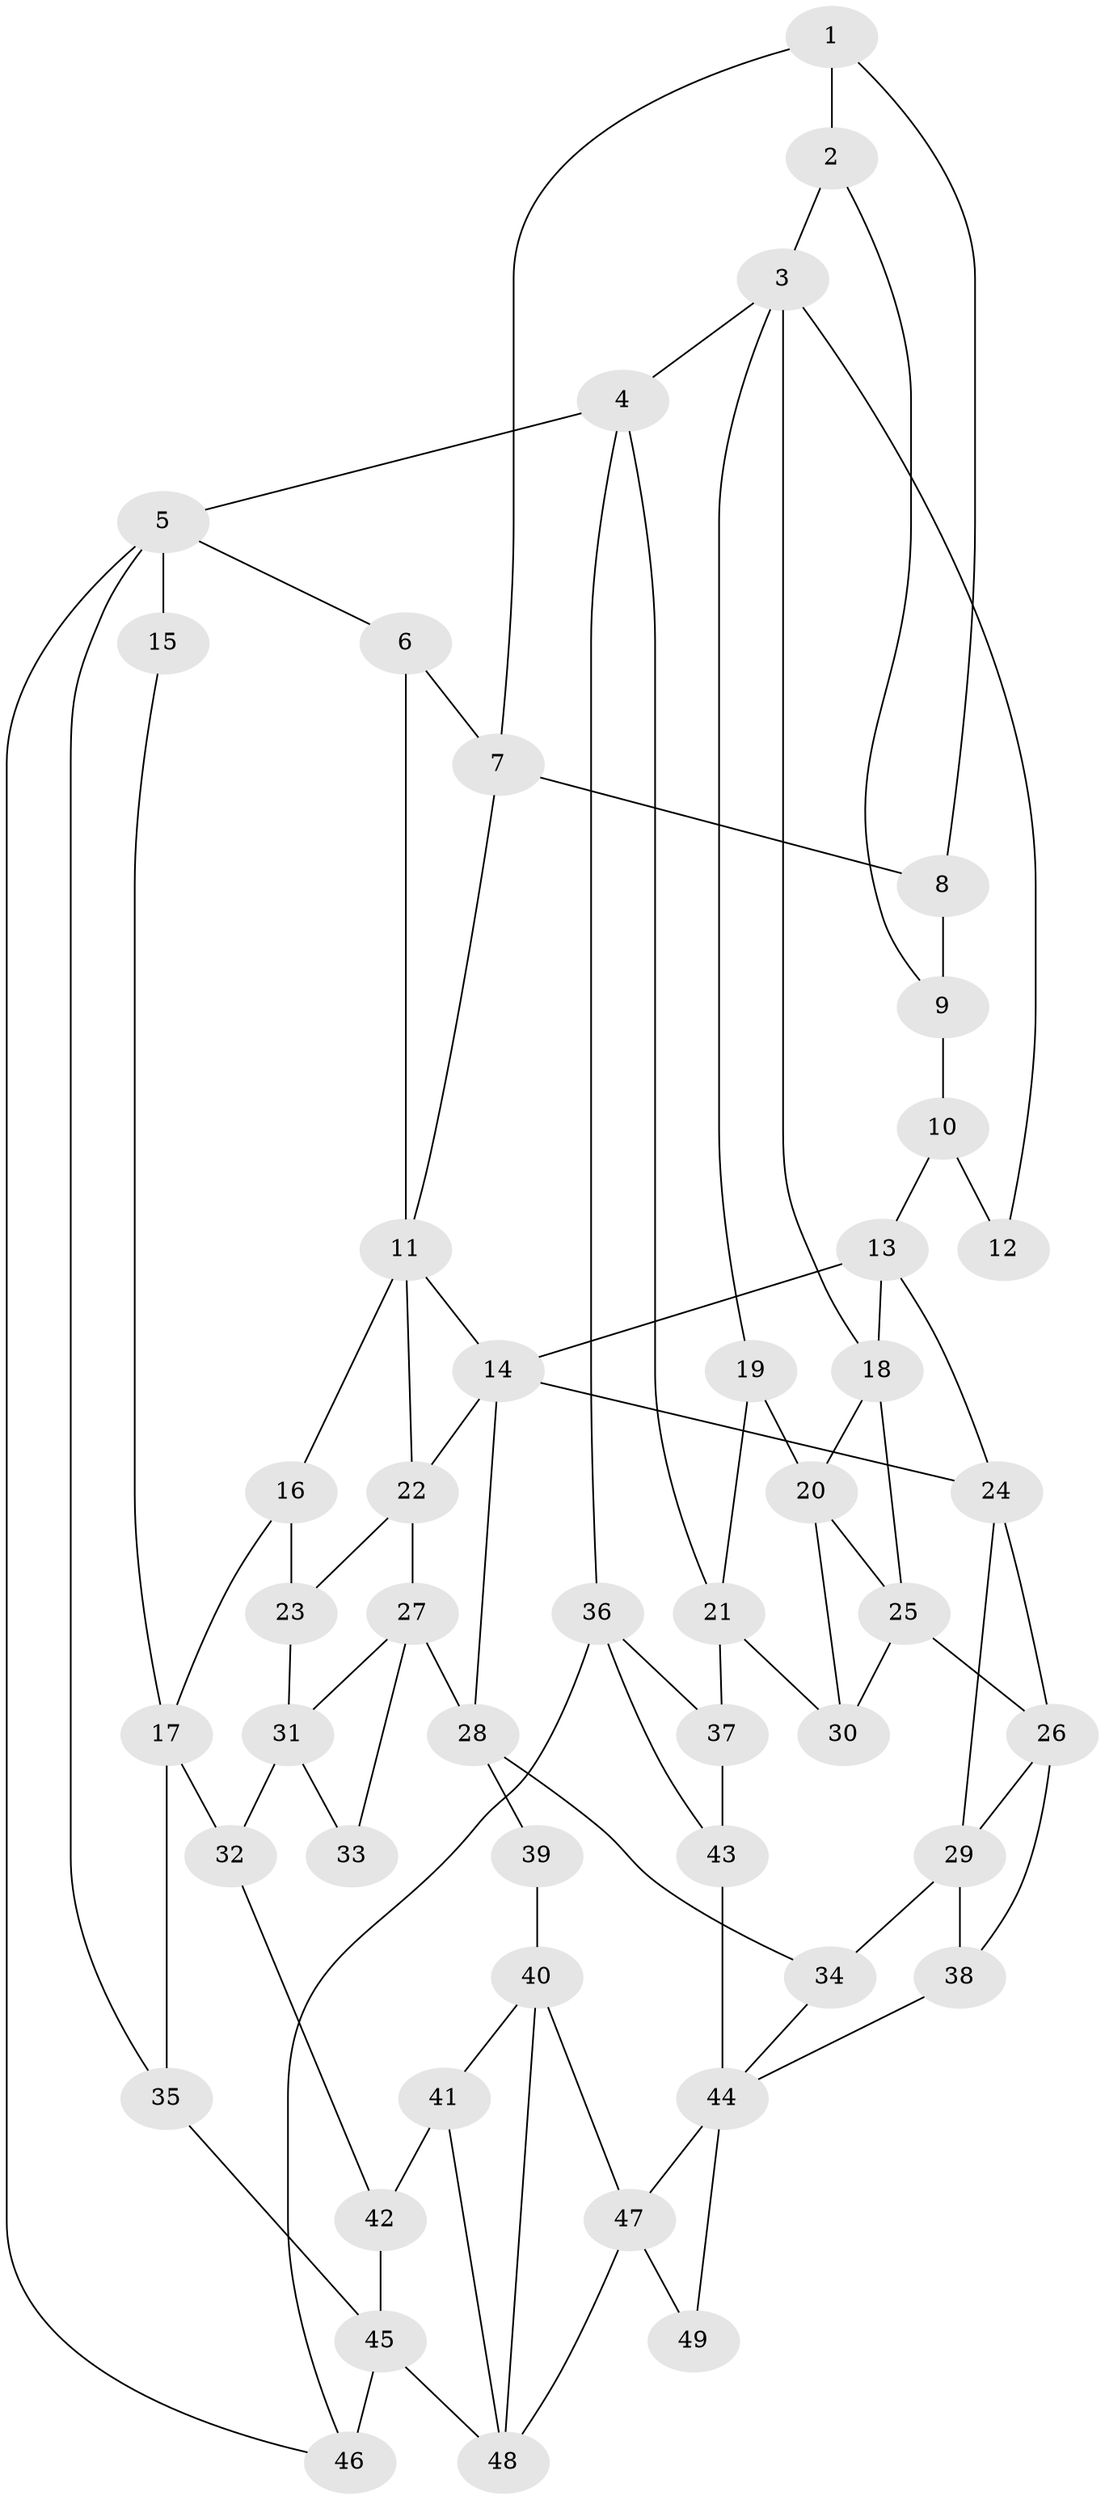 // original degree distribution, {3: 0.01639344262295082, 4: 0.2459016393442623, 6: 0.22950819672131148, 5: 0.5081967213114754}
// Generated by graph-tools (version 1.1) at 2025/54/03/04/25 22:54:10]
// undirected, 49 vertices, 86 edges
graph export_dot {
  node [color=gray90,style=filled];
  1;
  2;
  3;
  4;
  5;
  6;
  7;
  8;
  9;
  10;
  11;
  12;
  13;
  14;
  15;
  16;
  17;
  18;
  19;
  20;
  21;
  22;
  23;
  24;
  25;
  26;
  27;
  28;
  29;
  30;
  31;
  32;
  33;
  34;
  35;
  36;
  37;
  38;
  39;
  40;
  41;
  42;
  43;
  44;
  45;
  46;
  47;
  48;
  49;
  1 -- 2 [weight=1.0];
  1 -- 7 [weight=1.0];
  1 -- 8 [weight=1.0];
  2 -- 3 [weight=1.0];
  2 -- 9 [weight=1.0];
  3 -- 4 [weight=1.0];
  3 -- 12 [weight=1.0];
  3 -- 18 [weight=1.0];
  3 -- 19 [weight=1.0];
  4 -- 5 [weight=1.0];
  4 -- 21 [weight=1.0];
  4 -- 36 [weight=1.0];
  5 -- 6 [weight=1.0];
  5 -- 15 [weight=3.0];
  5 -- 35 [weight=1.0];
  5 -- 46 [weight=1.0];
  6 -- 7 [weight=1.0];
  6 -- 11 [weight=1.0];
  7 -- 8 [weight=3.0];
  7 -- 11 [weight=1.0];
  8 -- 9 [weight=2.0];
  9 -- 10 [weight=2.0];
  10 -- 12 [weight=2.0];
  10 -- 13 [weight=2.0];
  11 -- 14 [weight=1.0];
  11 -- 16 [weight=1.0];
  11 -- 22 [weight=1.0];
  13 -- 14 [weight=1.0];
  13 -- 18 [weight=1.0];
  13 -- 24 [weight=1.0];
  14 -- 22 [weight=1.0];
  14 -- 24 [weight=1.0];
  14 -- 28 [weight=1.0];
  15 -- 17 [weight=1.0];
  16 -- 17 [weight=1.0];
  16 -- 23 [weight=1.0];
  17 -- 32 [weight=2.0];
  17 -- 35 [weight=1.0];
  18 -- 20 [weight=1.0];
  18 -- 25 [weight=1.0];
  19 -- 20 [weight=2.0];
  19 -- 21 [weight=1.0];
  20 -- 25 [weight=2.0];
  20 -- 30 [weight=1.0];
  21 -- 30 [weight=1.0];
  21 -- 37 [weight=2.0];
  22 -- 23 [weight=2.0];
  22 -- 27 [weight=2.0];
  23 -- 31 [weight=1.0];
  24 -- 26 [weight=1.0];
  24 -- 29 [weight=1.0];
  25 -- 26 [weight=2.0];
  25 -- 30 [weight=1.0];
  26 -- 29 [weight=2.0];
  26 -- 38 [weight=1.0];
  27 -- 28 [weight=1.0];
  27 -- 31 [weight=1.0];
  27 -- 33 [weight=1.0];
  28 -- 34 [weight=1.0];
  28 -- 39 [weight=1.0];
  29 -- 34 [weight=2.0];
  29 -- 38 [weight=1.0];
  31 -- 32 [weight=2.0];
  31 -- 33 [weight=2.0];
  32 -- 42 [weight=2.0];
  34 -- 44 [weight=1.0];
  35 -- 45 [weight=2.0];
  36 -- 37 [weight=1.0];
  36 -- 43 [weight=1.0];
  36 -- 46 [weight=1.0];
  37 -- 43 [weight=3.0];
  38 -- 44 [weight=1.0];
  39 -- 40 [weight=2.0];
  40 -- 41 [weight=2.0];
  40 -- 47 [weight=1.0];
  40 -- 48 [weight=1.0];
  41 -- 42 [weight=2.0];
  41 -- 48 [weight=1.0];
  42 -- 45 [weight=1.0];
  43 -- 44 [weight=2.0];
  44 -- 47 [weight=1.0];
  44 -- 49 [weight=1.0];
  45 -- 46 [weight=2.0];
  45 -- 48 [weight=1.0];
  47 -- 48 [weight=1.0];
  47 -- 49 [weight=2.0];
}

